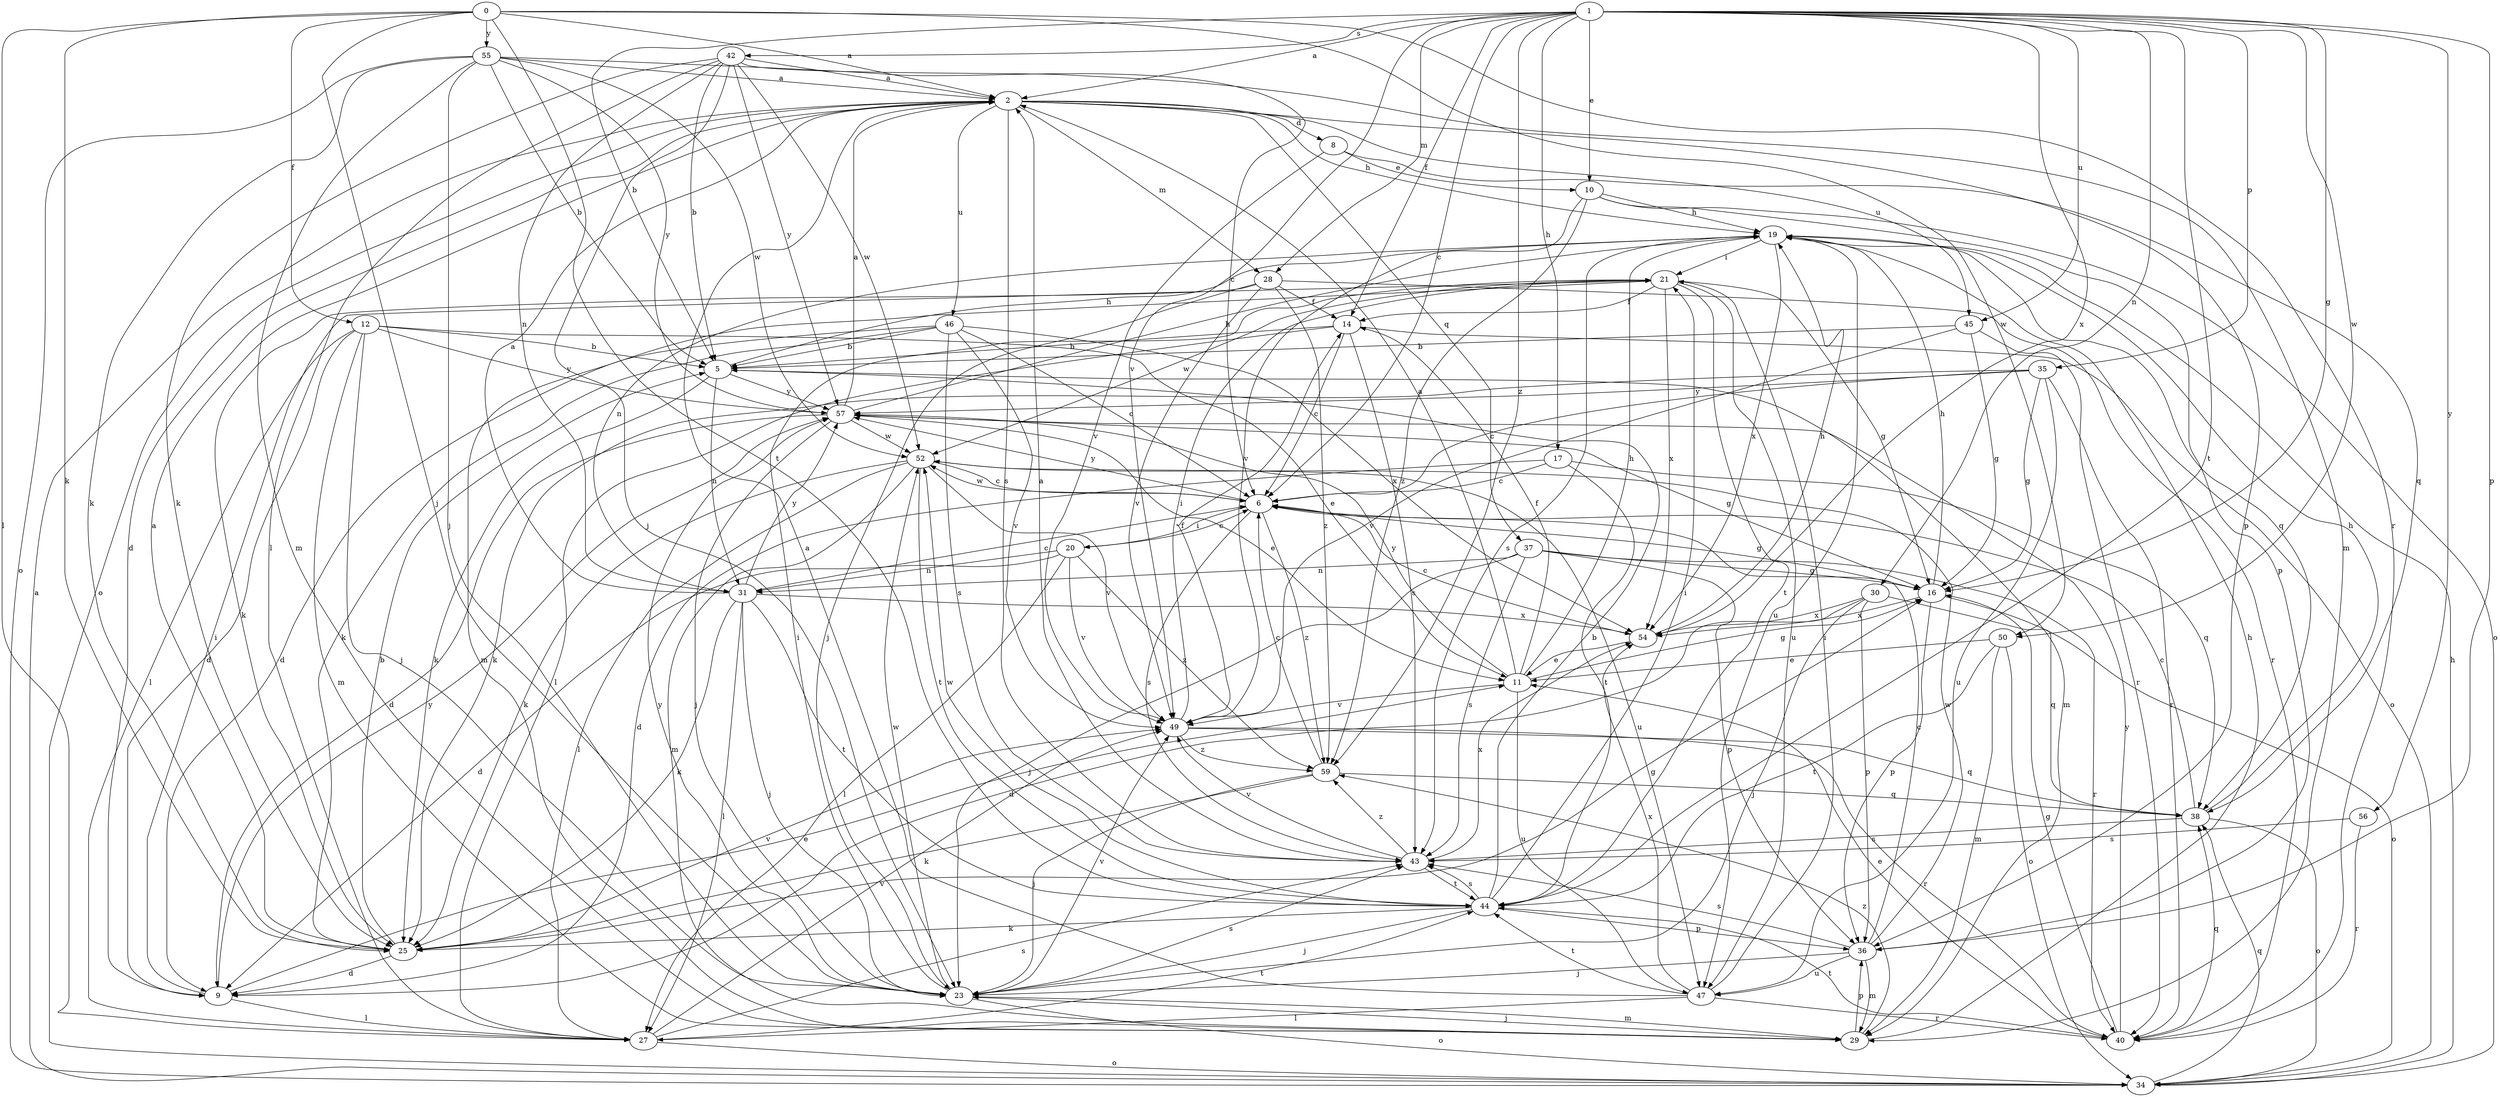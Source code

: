 strict digraph  {
0;
1;
2;
5;
6;
8;
9;
10;
11;
12;
14;
16;
17;
19;
20;
21;
23;
25;
27;
28;
29;
30;
31;
34;
35;
36;
37;
38;
40;
42;
43;
44;
45;
46;
47;
49;
50;
52;
54;
55;
56;
57;
59;
0 -> 2  [label=a];
0 -> 12  [label=f];
0 -> 23  [label=j];
0 -> 25  [label=k];
0 -> 27  [label=l];
0 -> 40  [label=r];
0 -> 44  [label=t];
0 -> 50  [label=w];
0 -> 55  [label=y];
1 -> 2  [label=a];
1 -> 5  [label=b];
1 -> 6  [label=c];
1 -> 10  [label=e];
1 -> 14  [label=f];
1 -> 16  [label=g];
1 -> 17  [label=h];
1 -> 28  [label=m];
1 -> 30  [label=n];
1 -> 35  [label=p];
1 -> 36  [label=p];
1 -> 42  [label=s];
1 -> 44  [label=t];
1 -> 45  [label=u];
1 -> 49  [label=v];
1 -> 50  [label=w];
1 -> 54  [label=x];
1 -> 56  [label=y];
1 -> 59  [label=z];
2 -> 8  [label=d];
2 -> 9  [label=d];
2 -> 19  [label=h];
2 -> 28  [label=m];
2 -> 34  [label=o];
2 -> 36  [label=p];
2 -> 37  [label=q];
2 -> 43  [label=s];
2 -> 45  [label=u];
2 -> 46  [label=u];
5 -> 19  [label=h];
5 -> 25  [label=k];
5 -> 29  [label=m];
5 -> 31  [label=n];
5 -> 57  [label=y];
6 -> 16  [label=g];
6 -> 20  [label=i];
6 -> 43  [label=s];
6 -> 52  [label=w];
6 -> 57  [label=y];
6 -> 59  [label=z];
8 -> 10  [label=e];
8 -> 38  [label=q];
8 -> 49  [label=v];
9 -> 11  [label=e];
9 -> 21  [label=i];
9 -> 27  [label=l];
9 -> 57  [label=y];
10 -> 19  [label=h];
10 -> 34  [label=o];
10 -> 36  [label=p];
10 -> 49  [label=v];
10 -> 59  [label=z];
11 -> 2  [label=a];
11 -> 14  [label=f];
11 -> 16  [label=g];
11 -> 19  [label=h];
11 -> 47  [label=u];
11 -> 49  [label=v];
11 -> 57  [label=y];
12 -> 5  [label=b];
12 -> 9  [label=d];
12 -> 11  [label=e];
12 -> 23  [label=j];
12 -> 27  [label=l];
12 -> 29  [label=m];
12 -> 57  [label=y];
14 -> 5  [label=b];
14 -> 6  [label=c];
14 -> 27  [label=l];
14 -> 34  [label=o];
14 -> 43  [label=s];
16 -> 19  [label=h];
16 -> 34  [label=o];
16 -> 36  [label=p];
16 -> 54  [label=x];
17 -> 6  [label=c];
17 -> 9  [label=d];
17 -> 38  [label=q];
17 -> 44  [label=t];
19 -> 21  [label=i];
19 -> 31  [label=n];
19 -> 38  [label=q];
19 -> 43  [label=s];
19 -> 47  [label=u];
19 -> 54  [label=x];
20 -> 6  [label=c];
20 -> 9  [label=d];
20 -> 27  [label=l];
20 -> 31  [label=n];
20 -> 49  [label=v];
20 -> 59  [label=z];
21 -> 14  [label=f];
21 -> 16  [label=g];
21 -> 29  [label=m];
21 -> 44  [label=t];
21 -> 47  [label=u];
21 -> 52  [label=w];
21 -> 54  [label=x];
23 -> 21  [label=i];
23 -> 29  [label=m];
23 -> 34  [label=o];
23 -> 43  [label=s];
23 -> 49  [label=v];
23 -> 52  [label=w];
23 -> 57  [label=y];
25 -> 2  [label=a];
25 -> 5  [label=b];
25 -> 9  [label=d];
25 -> 16  [label=g];
25 -> 49  [label=v];
27 -> 34  [label=o];
27 -> 43  [label=s];
27 -> 44  [label=t];
27 -> 49  [label=v];
28 -> 14  [label=f];
28 -> 23  [label=j];
28 -> 25  [label=k];
28 -> 40  [label=r];
28 -> 49  [label=v];
28 -> 59  [label=z];
29 -> 19  [label=h];
29 -> 23  [label=j];
29 -> 36  [label=p];
29 -> 59  [label=z];
30 -> 9  [label=d];
30 -> 23  [label=j];
30 -> 36  [label=p];
30 -> 38  [label=q];
30 -> 54  [label=x];
31 -> 2  [label=a];
31 -> 6  [label=c];
31 -> 23  [label=j];
31 -> 25  [label=k];
31 -> 27  [label=l];
31 -> 44  [label=t];
31 -> 54  [label=x];
31 -> 57  [label=y];
34 -> 2  [label=a];
34 -> 19  [label=h];
34 -> 38  [label=q];
35 -> 6  [label=c];
35 -> 16  [label=g];
35 -> 25  [label=k];
35 -> 40  [label=r];
35 -> 47  [label=u];
35 -> 57  [label=y];
36 -> 6  [label=c];
36 -> 23  [label=j];
36 -> 29  [label=m];
36 -> 43  [label=s];
36 -> 47  [label=u];
36 -> 52  [label=w];
37 -> 16  [label=g];
37 -> 23  [label=j];
37 -> 31  [label=n];
37 -> 36  [label=p];
37 -> 40  [label=r];
37 -> 43  [label=s];
38 -> 6  [label=c];
38 -> 19  [label=h];
38 -> 34  [label=o];
38 -> 43  [label=s];
40 -> 11  [label=e];
40 -> 16  [label=g];
40 -> 38  [label=q];
40 -> 44  [label=t];
40 -> 57  [label=y];
42 -> 2  [label=a];
42 -> 5  [label=b];
42 -> 23  [label=j];
42 -> 25  [label=k];
42 -> 27  [label=l];
42 -> 29  [label=m];
42 -> 31  [label=n];
42 -> 52  [label=w];
42 -> 57  [label=y];
43 -> 2  [label=a];
43 -> 44  [label=t];
43 -> 49  [label=v];
43 -> 54  [label=x];
43 -> 59  [label=z];
44 -> 5  [label=b];
44 -> 21  [label=i];
44 -> 23  [label=j];
44 -> 25  [label=k];
44 -> 36  [label=p];
44 -> 43  [label=s];
44 -> 52  [label=w];
45 -> 5  [label=b];
45 -> 16  [label=g];
45 -> 40  [label=r];
45 -> 49  [label=v];
46 -> 5  [label=b];
46 -> 6  [label=c];
46 -> 9  [label=d];
46 -> 25  [label=k];
46 -> 43  [label=s];
46 -> 49  [label=v];
46 -> 54  [label=x];
47 -> 2  [label=a];
47 -> 21  [label=i];
47 -> 27  [label=l];
47 -> 40  [label=r];
47 -> 44  [label=t];
47 -> 54  [label=x];
49 -> 14  [label=f];
49 -> 21  [label=i];
49 -> 38  [label=q];
49 -> 40  [label=r];
49 -> 59  [label=z];
50 -> 11  [label=e];
50 -> 29  [label=m];
50 -> 34  [label=o];
50 -> 44  [label=t];
52 -> 6  [label=c];
52 -> 25  [label=k];
52 -> 27  [label=l];
52 -> 29  [label=m];
52 -> 44  [label=t];
52 -> 47  [label=u];
52 -> 49  [label=v];
54 -> 6  [label=c];
54 -> 11  [label=e];
54 -> 19  [label=h];
55 -> 2  [label=a];
55 -> 5  [label=b];
55 -> 6  [label=c];
55 -> 23  [label=j];
55 -> 25  [label=k];
55 -> 29  [label=m];
55 -> 34  [label=o];
55 -> 52  [label=w];
55 -> 57  [label=y];
56 -> 40  [label=r];
56 -> 43  [label=s];
57 -> 2  [label=a];
57 -> 9  [label=d];
57 -> 11  [label=e];
57 -> 16  [label=g];
57 -> 19  [label=h];
57 -> 23  [label=j];
57 -> 52  [label=w];
59 -> 6  [label=c];
59 -> 23  [label=j];
59 -> 25  [label=k];
59 -> 38  [label=q];
}
